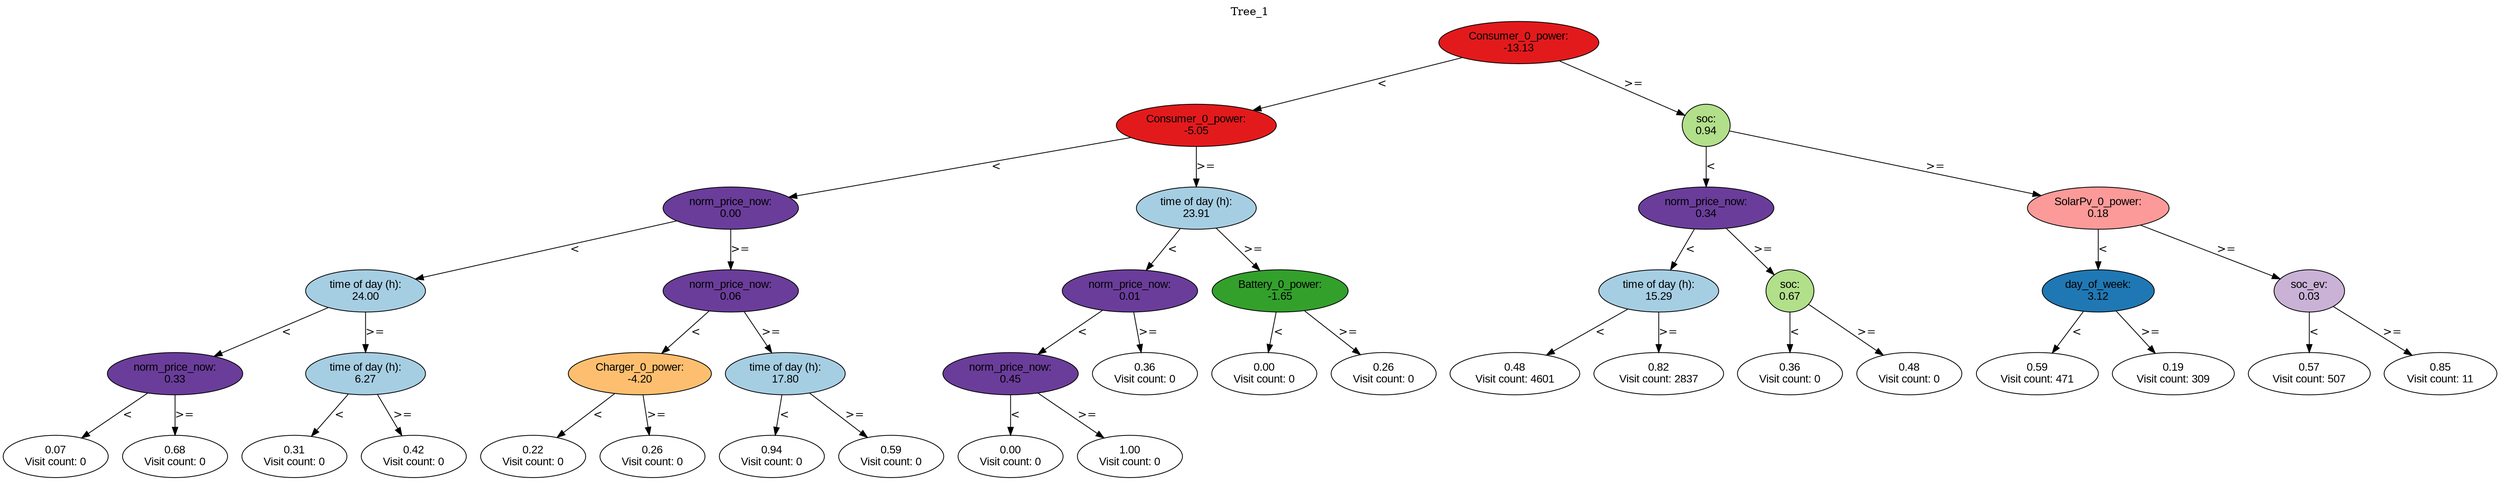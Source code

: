 digraph BST {
    node [fontname="Arial" style=filled colorscheme=paired12];
    0 [ label = "Consumer_0_power:
-13.13" fillcolor=6];
    1 [ label = "Consumer_0_power:
-5.05" fillcolor=6];
    2 [ label = "norm_price_now:
0.00" fillcolor=10];
    3 [ label = "time of day (h):
24.00" fillcolor=1];
    4 [ label = "norm_price_now:
0.33" fillcolor=10];
    5 [ label = "0.07
Visit count: 0" fillcolor=white];
    6 [ label = "0.68
Visit count: 0" fillcolor=white];
    7 [ label = "time of day (h):
6.27" fillcolor=1];
    8 [ label = "0.31
Visit count: 0" fillcolor=white];
    9 [ label = "0.42
Visit count: 0" fillcolor=white];
    10 [ label = "norm_price_now:
0.06" fillcolor=10];
    11 [ label = "Charger_0_power:
-4.20" fillcolor=7];
    12 [ label = "0.22
Visit count: 0" fillcolor=white];
    13 [ label = "0.26
Visit count: 0" fillcolor=white];
    14 [ label = "time of day (h):
17.80" fillcolor=1];
    15 [ label = "0.94
Visit count: 0" fillcolor=white];
    16 [ label = "0.59
Visit count: 0" fillcolor=white];
    17 [ label = "time of day (h):
23.91" fillcolor=1];
    18 [ label = "norm_price_now:
0.01" fillcolor=10];
    19 [ label = "norm_price_now:
0.45" fillcolor=10];
    20 [ label = "0.00
Visit count: 0" fillcolor=white];
    21 [ label = "1.00
Visit count: 0" fillcolor=white];
    22 [ label = "0.36
Visit count: 0" fillcolor=white];
    23 [ label = "Battery_0_power:
-1.65" fillcolor=4];
    24 [ label = "0.00
Visit count: 0" fillcolor=white];
    25 [ label = "0.26
Visit count: 0" fillcolor=white];
    26 [ label = "soc:
0.94" fillcolor=3];
    27 [ label = "norm_price_now:
0.34" fillcolor=10];
    28 [ label = "time of day (h):
15.29" fillcolor=1];
    29 [ label = "0.48
Visit count: 4601" fillcolor=white];
    30 [ label = "0.82
Visit count: 2837" fillcolor=white];
    31 [ label = "soc:
0.67" fillcolor=3];
    32 [ label = "0.36
Visit count: 0" fillcolor=white];
    33 [ label = "0.48
Visit count: 0" fillcolor=white];
    34 [ label = "SolarPv_0_power:
0.18" fillcolor=5];
    35 [ label = "day_of_week:
3.12" fillcolor=2];
    36 [ label = "0.59
Visit count: 471" fillcolor=white];
    37 [ label = "0.19
Visit count: 309" fillcolor=white];
    38 [ label = "soc_ev:
0.03" fillcolor=9];
    39 [ label = "0.57
Visit count: 507" fillcolor=white];
    40 [ label = "0.85
Visit count: 11" fillcolor=white];

    0  -> 1[ label = "<"];
    0  -> 26[ label = ">="];
    1  -> 2[ label = "<"];
    1  -> 17[ label = ">="];
    2  -> 3[ label = "<"];
    2  -> 10[ label = ">="];
    3  -> 4[ label = "<"];
    3  -> 7[ label = ">="];
    4  -> 5[ label = "<"];
    4  -> 6[ label = ">="];
    7  -> 8[ label = "<"];
    7  -> 9[ label = ">="];
    10  -> 11[ label = "<"];
    10  -> 14[ label = ">="];
    11  -> 12[ label = "<"];
    11  -> 13[ label = ">="];
    14  -> 15[ label = "<"];
    14  -> 16[ label = ">="];
    17  -> 18[ label = "<"];
    17  -> 23[ label = ">="];
    18  -> 19[ label = "<"];
    18  -> 22[ label = ">="];
    19  -> 20[ label = "<"];
    19  -> 21[ label = ">="];
    23  -> 24[ label = "<"];
    23  -> 25[ label = ">="];
    26  -> 27[ label = "<"];
    26  -> 34[ label = ">="];
    27  -> 28[ label = "<"];
    27  -> 31[ label = ">="];
    28  -> 29[ label = "<"];
    28  -> 30[ label = ">="];
    31  -> 32[ label = "<"];
    31  -> 33[ label = ">="];
    34  -> 35[ label = "<"];
    34  -> 38[ label = ">="];
    35  -> 36[ label = "<"];
    35  -> 37[ label = ">="];
    38  -> 39[ label = "<"];
    38  -> 40[ label = ">="];

    labelloc="t";
    label="Tree_1";
}